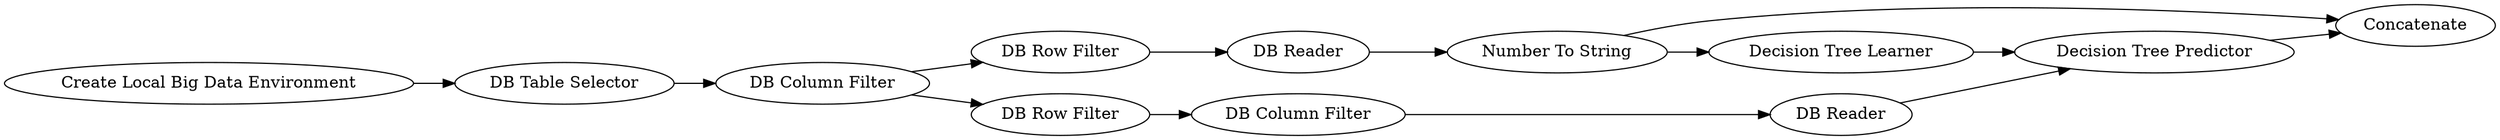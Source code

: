 digraph {
	185 [label="DB Column Filter"]
	186 [label="DB Row Filter"]
	187 [label="DB Row Filter"]
	188 [label="DB Column Filter"]
	190 [label="Number To String"]
	193 [label="Decision Tree Predictor"]
	194 [label="DB Reader"]
	195 [label="Decision Tree Learner"]
	196 [label="DB Reader"]
	206 [label="DB Table Selector"]
	207 [label=Concatenate]
	208 [label="Create Local Big Data Environment"]
	185 -> 187
	185 -> 186
	186 -> 194
	187 -> 188
	188 -> 196
	190 -> 207
	190 -> 195
	193 -> 207
	194 -> 190
	195 -> 193
	196 -> 193
	206 -> 185
	208 -> 206
	rankdir=LR
}
